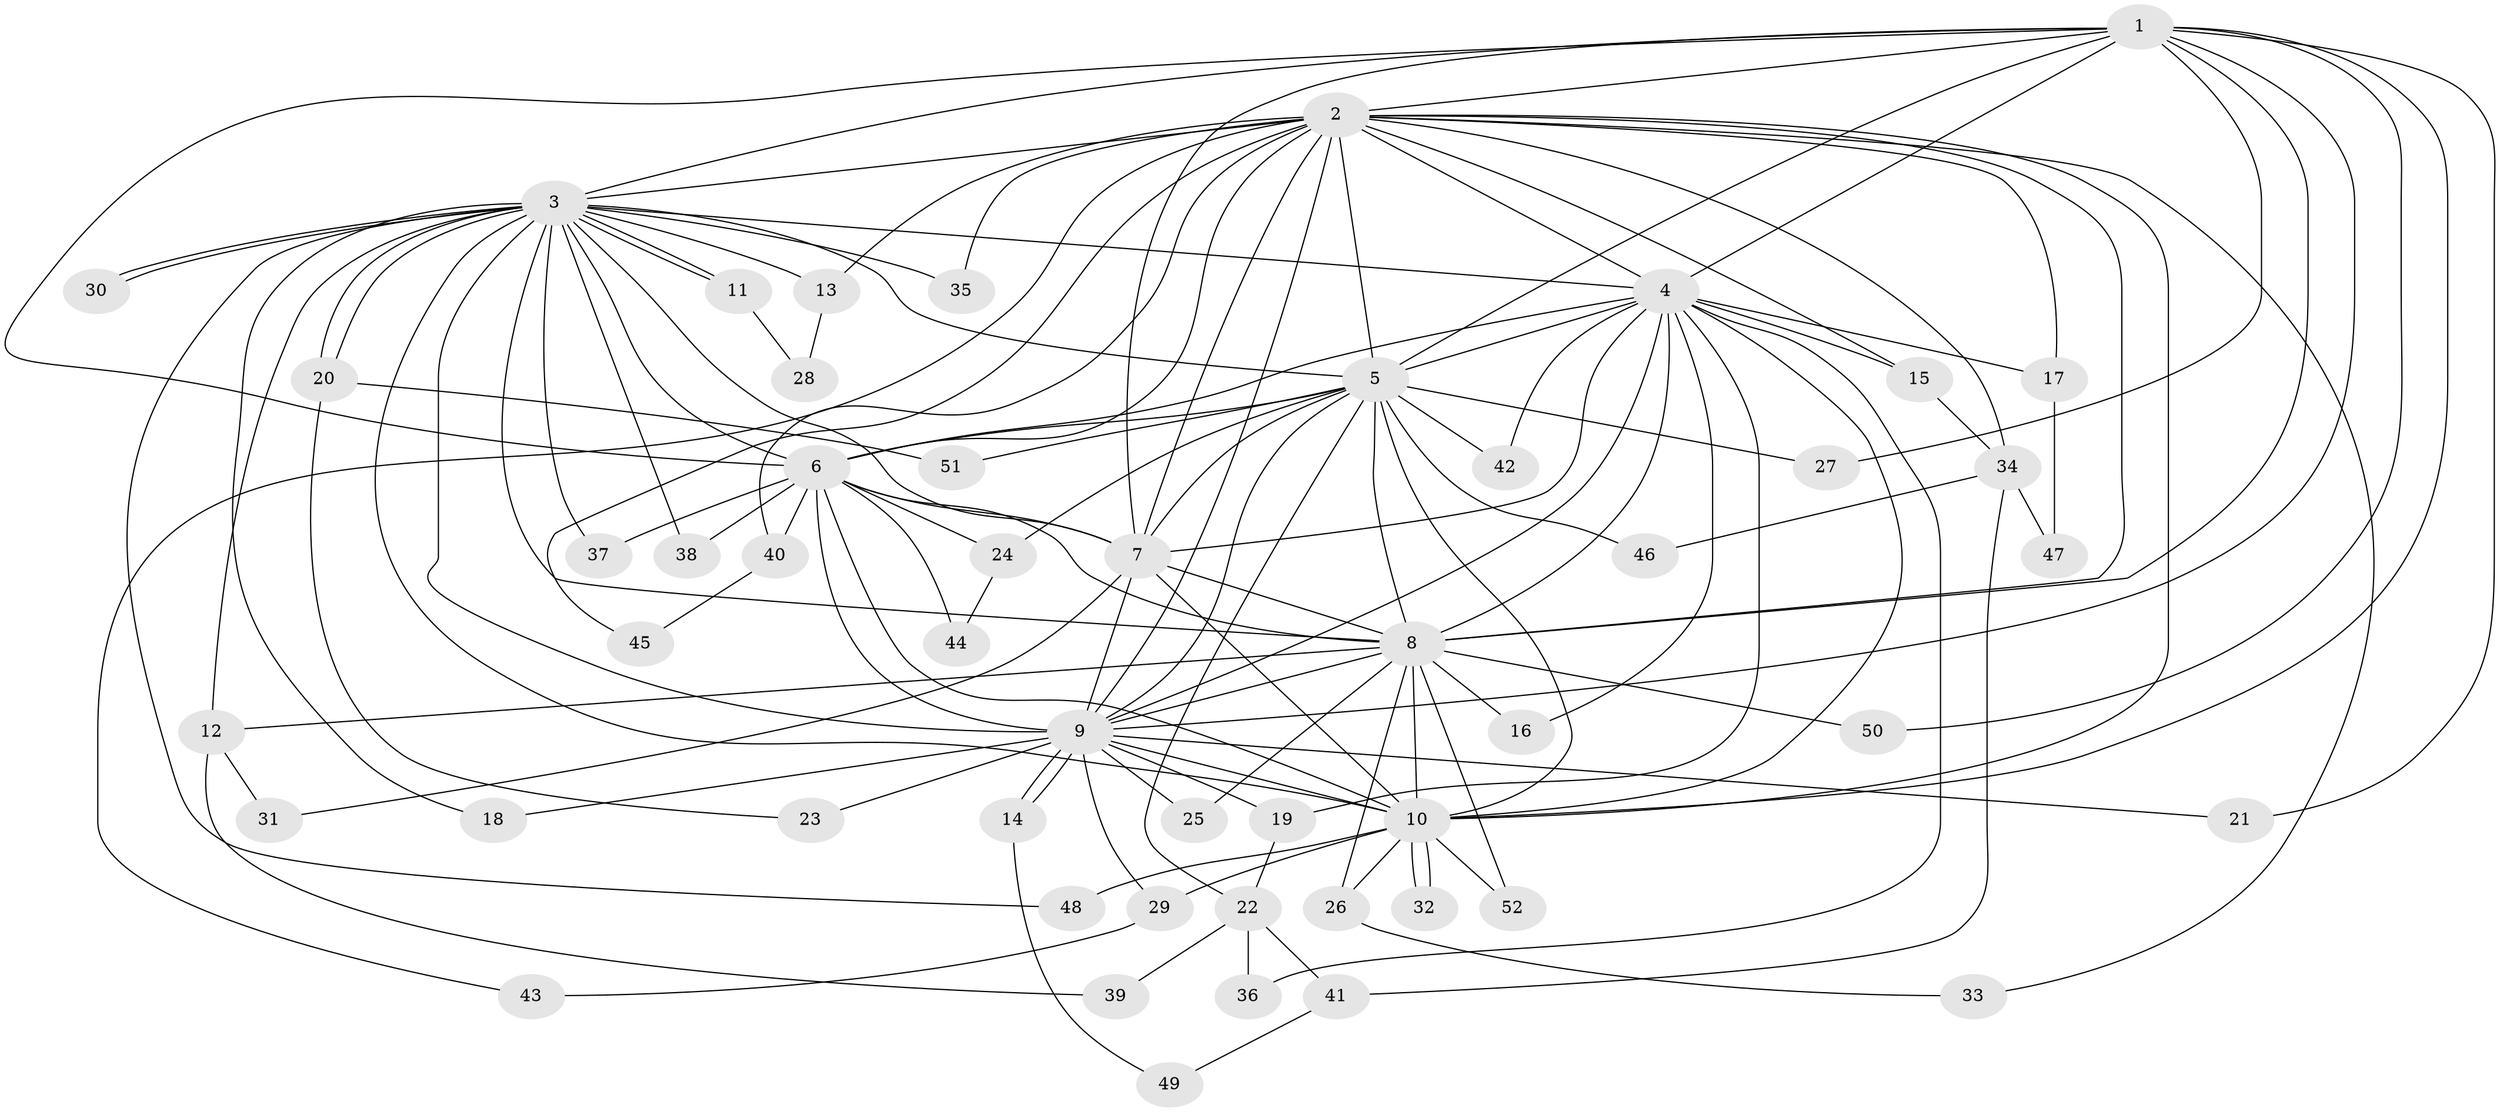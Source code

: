 // Generated by graph-tools (version 1.1) at 2025/35/03/09/25 02:35:04]
// undirected, 52 vertices, 129 edges
graph export_dot {
graph [start="1"]
  node [color=gray90,style=filled];
  1;
  2;
  3;
  4;
  5;
  6;
  7;
  8;
  9;
  10;
  11;
  12;
  13;
  14;
  15;
  16;
  17;
  18;
  19;
  20;
  21;
  22;
  23;
  24;
  25;
  26;
  27;
  28;
  29;
  30;
  31;
  32;
  33;
  34;
  35;
  36;
  37;
  38;
  39;
  40;
  41;
  42;
  43;
  44;
  45;
  46;
  47;
  48;
  49;
  50;
  51;
  52;
  1 -- 2;
  1 -- 3;
  1 -- 4;
  1 -- 5;
  1 -- 6;
  1 -- 7;
  1 -- 8;
  1 -- 9;
  1 -- 10;
  1 -- 21;
  1 -- 27;
  1 -- 50;
  2 -- 3;
  2 -- 4;
  2 -- 5;
  2 -- 6;
  2 -- 7;
  2 -- 8;
  2 -- 9;
  2 -- 10;
  2 -- 13;
  2 -- 15;
  2 -- 17;
  2 -- 33;
  2 -- 34;
  2 -- 35;
  2 -- 40;
  2 -- 43;
  2 -- 45;
  3 -- 4;
  3 -- 5;
  3 -- 6;
  3 -- 7;
  3 -- 8;
  3 -- 9;
  3 -- 10;
  3 -- 11;
  3 -- 11;
  3 -- 12;
  3 -- 13;
  3 -- 18;
  3 -- 20;
  3 -- 20;
  3 -- 30;
  3 -- 30;
  3 -- 35;
  3 -- 37;
  3 -- 38;
  3 -- 48;
  4 -- 5;
  4 -- 6;
  4 -- 7;
  4 -- 8;
  4 -- 9;
  4 -- 10;
  4 -- 15;
  4 -- 16;
  4 -- 17;
  4 -- 19;
  4 -- 36;
  4 -- 42;
  5 -- 6;
  5 -- 7;
  5 -- 8;
  5 -- 9;
  5 -- 10;
  5 -- 22;
  5 -- 24;
  5 -- 27;
  5 -- 42;
  5 -- 46;
  5 -- 51;
  6 -- 7;
  6 -- 8;
  6 -- 9;
  6 -- 10;
  6 -- 24;
  6 -- 37;
  6 -- 38;
  6 -- 40;
  6 -- 44;
  7 -- 8;
  7 -- 9;
  7 -- 10;
  7 -- 31;
  8 -- 9;
  8 -- 10;
  8 -- 12;
  8 -- 16;
  8 -- 25;
  8 -- 26;
  8 -- 50;
  8 -- 52;
  9 -- 10;
  9 -- 14;
  9 -- 14;
  9 -- 18;
  9 -- 19;
  9 -- 21;
  9 -- 23;
  9 -- 25;
  9 -- 29;
  10 -- 26;
  10 -- 29;
  10 -- 32;
  10 -- 32;
  10 -- 48;
  10 -- 52;
  11 -- 28;
  12 -- 31;
  12 -- 39;
  13 -- 28;
  14 -- 49;
  15 -- 34;
  17 -- 47;
  19 -- 22;
  20 -- 23;
  20 -- 51;
  22 -- 36;
  22 -- 39;
  22 -- 41;
  24 -- 44;
  26 -- 33;
  29 -- 43;
  34 -- 41;
  34 -- 46;
  34 -- 47;
  40 -- 45;
  41 -- 49;
}
